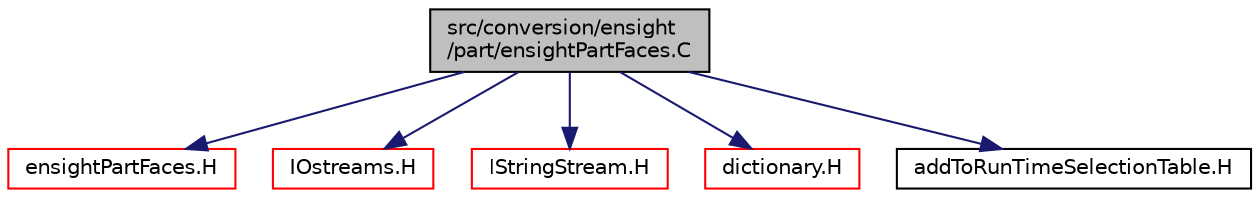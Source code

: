 digraph "src/conversion/ensight/part/ensightPartFaces.C"
{
  bgcolor="transparent";
  edge [fontname="Helvetica",fontsize="10",labelfontname="Helvetica",labelfontsize="10"];
  node [fontname="Helvetica",fontsize="10",shape=record];
  Node0 [label="src/conversion/ensight\l/part/ensightPartFaces.C",height=0.2,width=0.4,color="black", fillcolor="grey75", style="filled", fontcolor="black"];
  Node0 -> Node1 [color="midnightblue",fontsize="10",style="solid",fontname="Helvetica"];
  Node1 [label="ensightPartFaces.H",height=0.2,width=0.4,color="red",URL="$a00164.html"];
  Node0 -> Node163 [color="midnightblue",fontsize="10",style="solid",fontname="Helvetica"];
  Node163 [label="IOstreams.H",height=0.2,width=0.4,color="red",URL="$a09830.html",tooltip="Useful combination of include files which define Sin, Sout and Serr and the use of IO streams general..."];
  Node0 -> Node242 [color="midnightblue",fontsize="10",style="solid",fontname="Helvetica"];
  Node242 [label="IStringStream.H",height=0.2,width=0.4,color="red",URL="$a09935.html"];
  Node0 -> Node223 [color="midnightblue",fontsize="10",style="solid",fontname="Helvetica"];
  Node223 [label="dictionary.H",height=0.2,width=0.4,color="red",URL="$a09506.html"];
  Node0 -> Node244 [color="midnightblue",fontsize="10",style="solid",fontname="Helvetica"];
  Node244 [label="addToRunTimeSelectionTable.H",height=0.2,width=0.4,color="black",URL="$a09989.html",tooltip="Macros for easy insertion into run-time selection tables. "];
}

